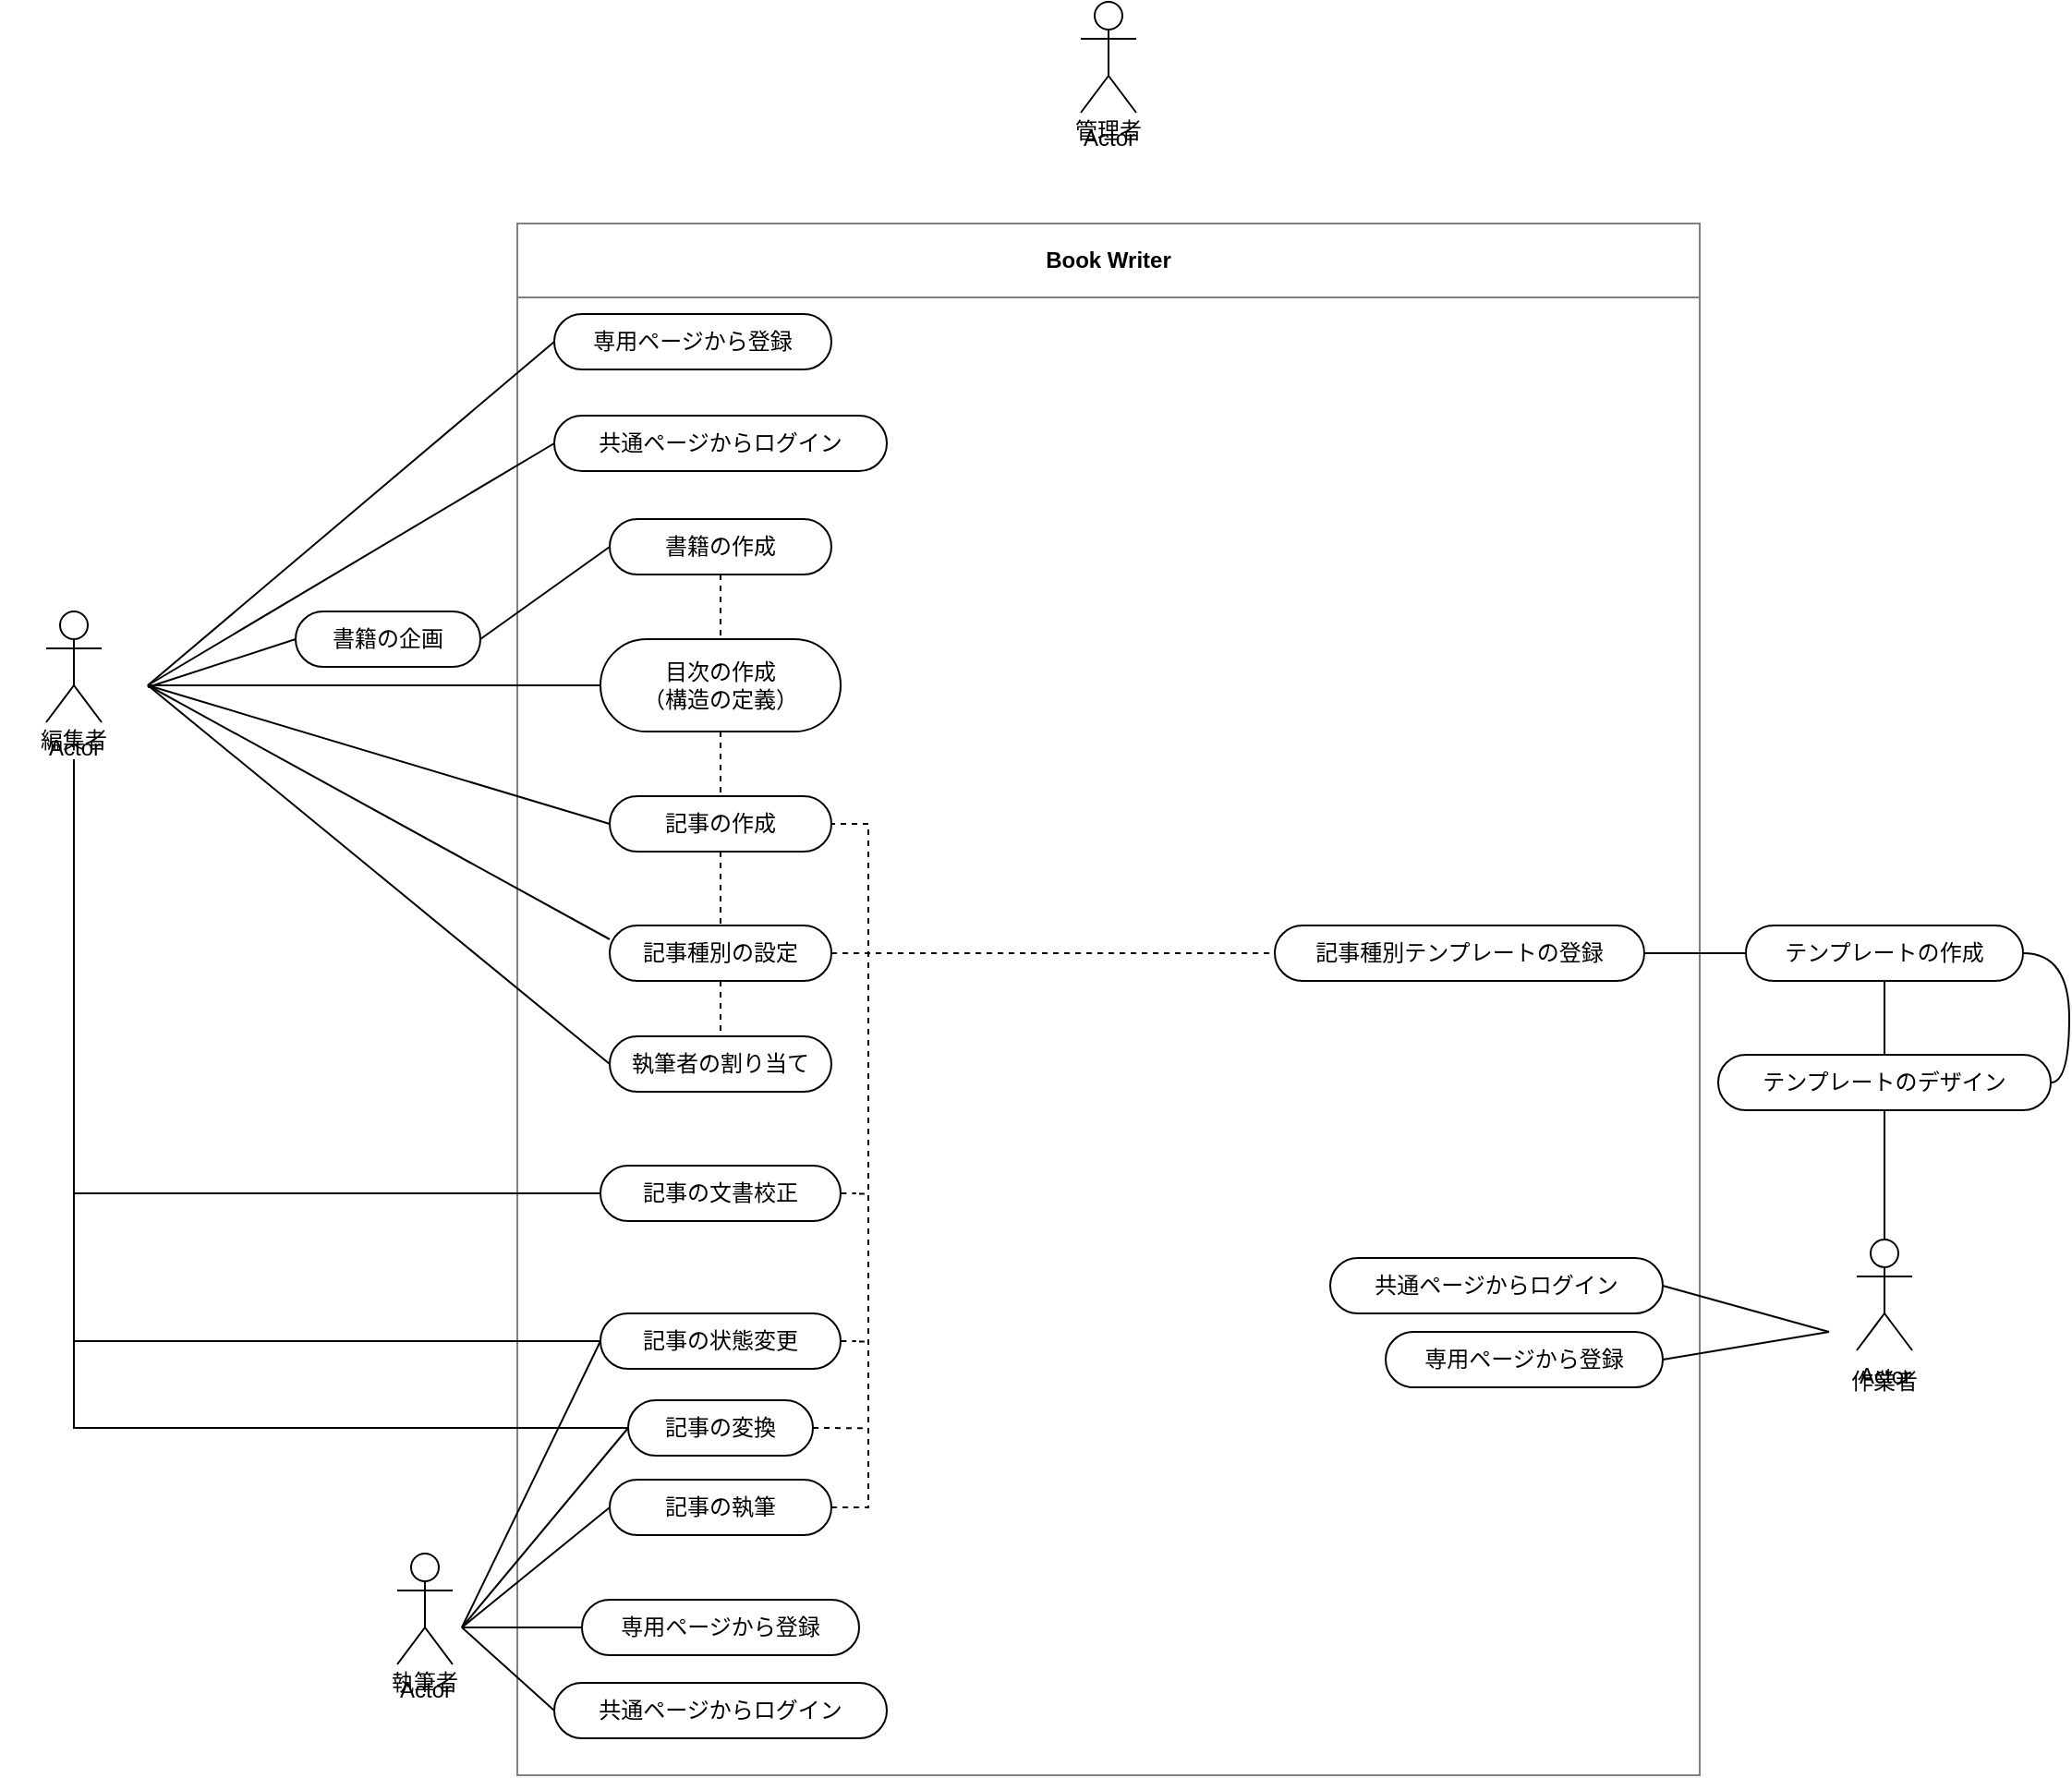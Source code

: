 <mxfile>
    <diagram id="3ieZsHlMQ_6X4TRrmow1" name="ページ1">
        <mxGraphModel dx="1290" dy="555" grid="1" gridSize="10" guides="1" tooltips="1" connect="1" arrows="1" fold="1" page="1" pageScale="1" pageWidth="1169" pageHeight="827" background="#FFFFFF" math="0" shadow="0">
            <root>
                <mxCell id="0"/>
                <mxCell id="1" style="locked=1;" parent="0"/>
                <mxCell id="99" value="Book Writer" style="swimlane;whiteSpace=wrap;html=1;strokeColor=#808080;fontColor=#000000;fillColor=none;startSize=40;" vertex="1" parent="1">
                    <mxGeometry x="320" y="280" width="640" height="840" as="geometry"/>
                </mxCell>
                <mxCell id="100" value="アクター" parent="0"/>
                <mxCell id="101" value="" style="group" vertex="1" connectable="0" parent="100">
                    <mxGeometry x="40" y="490" width="80" height="80" as="geometry"/>
                </mxCell>
                <mxCell id="102" value="Actor" style="shape=umlActor;verticalLabelPosition=bottom;verticalAlign=top;html=1;outlineConnect=0;strokeColor=#000000;" vertex="1" parent="101">
                    <mxGeometry x="25" width="30" height="60" as="geometry"/>
                </mxCell>
                <mxCell id="103" value="&lt;font color=&quot;#000000&quot;&gt;編集者&lt;/font&gt;" style="text;strokeColor=none;align=center;fillColor=none;html=1;verticalAlign=middle;whiteSpace=wrap;rounded=0;fontFamily=Helvetica;fontSize=12;fontColor=default;" vertex="1" parent="101">
                    <mxGeometry y="60" width="80" height="20" as="geometry"/>
                </mxCell>
                <mxCell id="104" value="" style="group" vertex="1" connectable="0" parent="100">
                    <mxGeometry x="230" y="1000" width="80" height="80" as="geometry"/>
                </mxCell>
                <mxCell id="105" value="" style="group" vertex="1" connectable="0" parent="104">
                    <mxGeometry width="80" height="80" as="geometry"/>
                </mxCell>
                <mxCell id="106" value="Actor" style="shape=umlActor;verticalLabelPosition=bottom;verticalAlign=top;html=1;outlineConnect=0;strokeColor=#000000;" vertex="1" parent="105">
                    <mxGeometry x="25" width="30" height="60" as="geometry"/>
                </mxCell>
                <mxCell id="183" value="" style="edgeStyle=none;html=1;dashed=1;strokeColor=#000000;fontColor=#000000;startArrow=none;startFill=0;endArrow=none;endFill=0;" edge="1" parent="105" source="107" target="106">
                    <mxGeometry relative="1" as="geometry"/>
                </mxCell>
                <mxCell id="107" value="&lt;font color=&quot;#000000&quot;&gt;執筆者&lt;/font&gt;" style="text;strokeColor=none;align=center;fillColor=none;html=1;verticalAlign=middle;whiteSpace=wrap;rounded=0;fontFamily=Helvetica;fontSize=12;fontColor=default;" vertex="1" parent="105">
                    <mxGeometry y="60" width="80" height="20" as="geometry"/>
                </mxCell>
                <mxCell id="108" value="" style="group" vertex="1" connectable="0" parent="100">
                    <mxGeometry x="600" y="160" width="80" height="80" as="geometry"/>
                </mxCell>
                <mxCell id="109" value="Actor" style="shape=umlActor;verticalLabelPosition=bottom;verticalAlign=top;html=1;outlineConnect=0;strokeColor=#000000;" vertex="1" parent="108">
                    <mxGeometry x="25" width="30" height="60" as="geometry"/>
                </mxCell>
                <mxCell id="110" value="&lt;font color=&quot;#000000&quot;&gt;管理者&lt;/font&gt;" style="text;strokeColor=none;align=center;fillColor=none;html=1;verticalAlign=middle;whiteSpace=wrap;rounded=0;fontFamily=Helvetica;fontSize=12;fontColor=default;" vertex="1" parent="108">
                    <mxGeometry y="60" width="80" height="20" as="geometry"/>
                </mxCell>
                <mxCell id="119" value="" style="startArrow=none;endArrow=none;segment=10;sourcePerimeterSpacing=0;targetPerimeterSpacing=0;fontFamily=Helvetica;fontSize=12;fontColor=#000000;rounded=0;strokeColor=#000000;entryX=0.5;entryY=0;entryDx=0;entryDy=0;dashed=1;exitX=0.5;exitY=1;exitDx=0;exitDy=0;" edge="1" parent="100" source="125" target="121">
                    <mxGeometry relative="1" as="geometry">
                        <mxPoint x="430" y="760" as="sourcePoint"/>
                        <mxPoint x="450" y="325" as="targetPoint"/>
                    </mxGeometry>
                </mxCell>
                <mxCell id="121" value="執筆者の割り当て" style="whiteSpace=wrap;html=1;rounded=1;arcSize=50;align=center;verticalAlign=middle;strokeWidth=1;autosize=1;spacing=4;treeFolding=1;treeMoving=1;newEdgeStyle={&quot;edgeStyle&quot;:&quot;entityRelationEdgeStyle&quot;,&quot;startArrow&quot;:&quot;none&quot;,&quot;endArrow&quot;:&quot;none&quot;,&quot;segment&quot;:10,&quot;curved&quot;:1,&quot;sourcePerimeterSpacing&quot;:0,&quot;targetPerimeterSpacing&quot;:0};strokeColor=#000000;fontFamily=Helvetica;fontSize=12;fontColor=#000000;fillColor=none;fillStyle=auto;" vertex="1" parent="100">
                    <mxGeometry x="370" y="720" width="120" height="30" as="geometry"/>
                </mxCell>
                <mxCell id="155" value="目次の作成&lt;br&gt;（構造の定義）" style="whiteSpace=wrap;html=1;rounded=1;arcSize=50;align=center;verticalAlign=middle;strokeWidth=1;autosize=1;spacing=4;treeFolding=1;treeMoving=1;newEdgeStyle={&quot;edgeStyle&quot;:&quot;entityRelationEdgeStyle&quot;,&quot;startArrow&quot;:&quot;none&quot;,&quot;endArrow&quot;:&quot;none&quot;,&quot;segment&quot;:10,&quot;curved&quot;:1,&quot;sourcePerimeterSpacing&quot;:0,&quot;targetPerimeterSpacing&quot;:0};strokeColor=#000000;fontFamily=Helvetica;fontSize=12;fontColor=#000000;fillColor=none;fillStyle=auto;" vertex="1" parent="100">
                    <mxGeometry x="365" y="505" width="130" height="50" as="geometry"/>
                </mxCell>
                <mxCell id="180" style="edgeStyle=entityRelationEdgeStyle;html=1;startArrow=none;endArrow=none;segment=10;curved=1;sourcePerimeterSpacing=0;targetPerimeterSpacing=0;exitX=1;exitY=0.5;exitDx=0;exitDy=0;dashed=1;strokeColor=#000000;fontColor=#000000;" edge="1" parent="100" source="122">
                    <mxGeometry relative="1" as="geometry">
                        <mxPoint x="510" y="805.286" as="targetPoint"/>
                    </mxGeometry>
                </mxCell>
                <mxCell id="122" value="記事の文書校正" style="whiteSpace=wrap;html=1;rounded=1;arcSize=50;align=center;verticalAlign=middle;strokeWidth=1;autosize=1;spacing=4;treeFolding=1;treeMoving=1;newEdgeStyle={&quot;edgeStyle&quot;:&quot;entityRelationEdgeStyle&quot;,&quot;startArrow&quot;:&quot;none&quot;,&quot;endArrow&quot;:&quot;none&quot;,&quot;segment&quot;:10,&quot;curved&quot;:1,&quot;sourcePerimeterSpacing&quot;:0,&quot;targetPerimeterSpacing&quot;:0};strokeColor=#000000;fontFamily=Helvetica;fontSize=12;fontColor=#000000;fillColor=none;fillStyle=auto;" vertex="1" parent="100">
                    <mxGeometry x="365" y="790" width="130" height="30" as="geometry"/>
                </mxCell>
                <mxCell id="123" value="" style="group" vertex="1" connectable="0" parent="100">
                    <mxGeometry x="370" y="590" width="120" height="30" as="geometry"/>
                </mxCell>
                <mxCell id="124" value="記事の作成" style="whiteSpace=wrap;html=1;rounded=1;arcSize=50;align=center;verticalAlign=middle;strokeWidth=1;autosize=1;spacing=4;treeFolding=1;treeMoving=1;newEdgeStyle={&quot;edgeStyle&quot;:&quot;entityRelationEdgeStyle&quot;,&quot;startArrow&quot;:&quot;none&quot;,&quot;endArrow&quot;:&quot;none&quot;,&quot;segment&quot;:10,&quot;curved&quot;:1,&quot;sourcePerimeterSpacing&quot;:0,&quot;targetPerimeterSpacing&quot;:0};strokeColor=#000000;fontFamily=Helvetica;fontSize=12;fontColor=#000000;fillColor=none;fillStyle=auto;" vertex="1" parent="123">
                    <mxGeometry width="120" height="30" as="geometry"/>
                </mxCell>
                <mxCell id="125" value="記事種別の設定" style="whiteSpace=wrap;html=1;rounded=1;arcSize=50;align=center;verticalAlign=middle;strokeWidth=1;autosize=1;spacing=4;treeFolding=1;treeMoving=1;newEdgeStyle={&quot;edgeStyle&quot;:&quot;entityRelationEdgeStyle&quot;,&quot;startArrow&quot;:&quot;none&quot;,&quot;endArrow&quot;:&quot;none&quot;,&quot;segment&quot;:10,&quot;curved&quot;:1,&quot;sourcePerimeterSpacing&quot;:0,&quot;targetPerimeterSpacing&quot;:0};strokeColor=#000000;fontFamily=Helvetica;fontSize=12;fontColor=#000000;fillColor=none;fillStyle=auto;" vertex="1" parent="100">
                    <mxGeometry x="370" y="660" width="120" height="30" as="geometry"/>
                </mxCell>
                <mxCell id="126" value="テンプレートのデザイン" style="whiteSpace=wrap;html=1;rounded=1;arcSize=50;align=center;verticalAlign=middle;strokeWidth=1;autosize=1;spacing=4;treeFolding=1;treeMoving=1;newEdgeStyle={&quot;edgeStyle&quot;:&quot;entityRelationEdgeStyle&quot;,&quot;startArrow&quot;:&quot;none&quot;,&quot;endArrow&quot;:&quot;none&quot;,&quot;segment&quot;:10,&quot;curved&quot;:1,&quot;sourcePerimeterSpacing&quot;:0,&quot;targetPerimeterSpacing&quot;:0};strokeColor=#000000;fontFamily=Helvetica;fontSize=12;fontColor=#000000;fillColor=none;fillStyle=auto;" vertex="1" parent="100">
                    <mxGeometry x="970" y="730" width="180" height="30" as="geometry"/>
                </mxCell>
                <mxCell id="127" value="" style="edgeStyle=entityRelationEdgeStyle;html=1;startArrow=none;endArrow=none;segment=10;curved=1;sourcePerimeterSpacing=0;targetPerimeterSpacing=0;fontColor=#000000;" edge="1" parent="100" source="128" target="126">
                    <mxGeometry relative="1" as="geometry"/>
                </mxCell>
                <mxCell id="128" value="テンプレートの作成" style="whiteSpace=wrap;html=1;rounded=1;arcSize=50;align=center;verticalAlign=middle;strokeWidth=1;autosize=1;spacing=4;treeFolding=1;treeMoving=1;newEdgeStyle={&quot;edgeStyle&quot;:&quot;entityRelationEdgeStyle&quot;,&quot;startArrow&quot;:&quot;none&quot;,&quot;endArrow&quot;:&quot;none&quot;,&quot;segment&quot;:10,&quot;curved&quot;:1,&quot;sourcePerimeterSpacing&quot;:0,&quot;targetPerimeterSpacing&quot;:0};strokeColor=#000000;fontFamily=Helvetica;fontSize=12;fontColor=#000000;fillColor=none;fillStyle=auto;" vertex="1" parent="100">
                    <mxGeometry x="985" y="660" width="150" height="30" as="geometry"/>
                </mxCell>
                <mxCell id="129" value="記事種別テンプレートの登録" style="whiteSpace=wrap;html=1;rounded=1;arcSize=50;align=center;verticalAlign=middle;strokeWidth=1;autosize=1;spacing=4;treeFolding=1;treeMoving=1;newEdgeStyle={&quot;edgeStyle&quot;:&quot;entityRelationEdgeStyle&quot;,&quot;startArrow&quot;:&quot;none&quot;,&quot;endArrow&quot;:&quot;none&quot;,&quot;segment&quot;:10,&quot;curved&quot;:1,&quot;sourcePerimeterSpacing&quot;:0,&quot;targetPerimeterSpacing&quot;:0};strokeColor=#000000;fontFamily=Helvetica;fontSize=12;fontColor=#000000;fillColor=none;fillStyle=auto;" vertex="1" parent="100">
                    <mxGeometry x="730" y="660" width="200" height="30" as="geometry"/>
                </mxCell>
                <mxCell id="130" value="" style="startArrow=none;endArrow=none;segment=10;sourcePerimeterSpacing=0;targetPerimeterSpacing=0;fontFamily=Helvetica;fontSize=12;fontColor=#000000;rounded=0;strokeColor=#000000;entryX=0;entryY=0.25;entryDx=0;entryDy=0;" edge="1" parent="100" target="125">
                    <mxGeometry relative="1" as="geometry">
                        <mxPoint x="120" y="530" as="sourcePoint"/>
                        <mxPoint x="300" y="670" as="targetPoint"/>
                    </mxGeometry>
                </mxCell>
                <mxCell id="131" value="" style="startArrow=none;endArrow=none;segment=10;sourcePerimeterSpacing=0;targetPerimeterSpacing=0;fontFamily=Helvetica;fontSize=12;fontColor=#000000;rounded=0;strokeColor=#000000;exitX=1;exitY=0.5;exitDx=0;exitDy=0;dashed=1;entryX=0;entryY=0.5;entryDx=0;entryDy=0;" edge="1" parent="100" source="125" target="129">
                    <mxGeometry relative="1" as="geometry">
                        <mxPoint x="570" y="325" as="sourcePoint"/>
                        <mxPoint x="720" y="690" as="targetPoint"/>
                    </mxGeometry>
                </mxCell>
                <mxCell id="132" value="" style="startArrow=none;endArrow=none;segment=10;sourcePerimeterSpacing=0;targetPerimeterSpacing=0;fontFamily=Helvetica;fontSize=12;fontColor=#000000;rounded=0;strokeColor=#000000;exitX=0.5;exitY=1;exitDx=0;exitDy=0;entryX=0.5;entryY=0;entryDx=0;entryDy=0;entryPerimeter=0;" edge="1" parent="100" source="126" target="112">
                    <mxGeometry relative="1" as="geometry">
                        <mxPoint x="855" y="340" as="sourcePoint"/>
                        <mxPoint x="1030" y="860" as="targetPoint"/>
                    </mxGeometry>
                </mxCell>
                <mxCell id="134" value="" style="startArrow=none;endArrow=none;segment=10;sourcePerimeterSpacing=0;targetPerimeterSpacing=0;fontFamily=Helvetica;fontSize=12;fontColor=#000000;rounded=0;strokeColor=#000000;entryX=1;entryY=0.5;entryDx=0;entryDy=0;" edge="1" parent="100" target="138">
                    <mxGeometry relative="1" as="geometry">
                        <mxPoint x="1030" y="880" as="sourcePoint"/>
                        <mxPoint x="840" y="509" as="targetPoint"/>
                    </mxGeometry>
                </mxCell>
                <mxCell id="150" value="" style="startArrow=none;endArrow=none;segment=10;sourcePerimeterSpacing=0;targetPerimeterSpacing=0;fontFamily=Helvetica;fontSize=12;fontColor=#000000;rounded=0;strokeColor=#000000;entryX=1;entryY=0.5;entryDx=0;entryDy=0;" edge="1" parent="100" target="142">
                    <mxGeometry relative="1" as="geometry">
                        <mxPoint x="1030" y="880" as="sourcePoint"/>
                        <mxPoint x="950" y="955.0" as="targetPoint"/>
                    </mxGeometry>
                </mxCell>
                <mxCell id="135" value="" style="startArrow=none;endArrow=none;segment=10;sourcePerimeterSpacing=0;targetPerimeterSpacing=0;fontFamily=Helvetica;fontSize=12;fontColor=#000000;rounded=0;strokeColor=#000000;entryX=0.5;entryY=0;entryDx=0;entryDy=0;exitX=0.5;exitY=1;exitDx=0;exitDy=0;" edge="1" parent="100" source="128" target="126">
                    <mxGeometry relative="1" as="geometry">
                        <mxPoint x="1060" y="760" as="sourcePoint"/>
                        <mxPoint x="1020" y="320" as="targetPoint"/>
                    </mxGeometry>
                </mxCell>
                <mxCell id="136" value="" style="startArrow=none;endArrow=none;segment=10;sourcePerimeterSpacing=0;targetPerimeterSpacing=0;fontFamily=Helvetica;fontSize=12;fontColor=#000000;rounded=0;strokeColor=#000000;entryX=0;entryY=0.5;entryDx=0;entryDy=0;exitX=1;exitY=0.5;exitDx=0;exitDy=0;" edge="1" parent="100" source="129" target="128">
                    <mxGeometry relative="1" as="geometry">
                        <mxPoint x="1040" y="580" as="sourcePoint"/>
                        <mxPoint x="760" y="510" as="targetPoint"/>
                    </mxGeometry>
                </mxCell>
                <mxCell id="137" value="専用ページから登録" style="whiteSpace=wrap;html=1;rounded=1;arcSize=50;align=center;verticalAlign=middle;strokeWidth=1;autosize=1;spacing=4;treeFolding=1;treeMoving=1;newEdgeStyle={&quot;edgeStyle&quot;:&quot;entityRelationEdgeStyle&quot;,&quot;startArrow&quot;:&quot;none&quot;,&quot;endArrow&quot;:&quot;none&quot;,&quot;segment&quot;:10,&quot;curved&quot;:1,&quot;sourcePerimeterSpacing&quot;:0,&quot;targetPerimeterSpacing&quot;:0};strokeColor=#000000;fontFamily=Helvetica;fontSize=12;fontColor=#000000;fillColor=none;fillStyle=auto;" vertex="1" parent="100">
                    <mxGeometry x="340" y="329" width="150" height="30" as="geometry"/>
                </mxCell>
                <mxCell id="158" value="専用ページから登録" style="whiteSpace=wrap;html=1;rounded=1;arcSize=50;align=center;verticalAlign=middle;strokeWidth=1;autosize=1;spacing=4;treeFolding=1;treeMoving=1;newEdgeStyle={&quot;edgeStyle&quot;:&quot;entityRelationEdgeStyle&quot;,&quot;startArrow&quot;:&quot;none&quot;,&quot;endArrow&quot;:&quot;none&quot;,&quot;segment&quot;:10,&quot;curved&quot;:1,&quot;sourcePerimeterSpacing&quot;:0,&quot;targetPerimeterSpacing&quot;:0};strokeColor=#000000;fontFamily=Helvetica;fontSize=12;fontColor=#000000;fillColor=none;fillStyle=auto;" vertex="1" parent="100">
                    <mxGeometry x="355" y="1025" width="150" height="30" as="geometry"/>
                </mxCell>
                <mxCell id="138" value="専用ページから登録" style="whiteSpace=wrap;html=1;rounded=1;arcSize=50;align=center;verticalAlign=middle;strokeWidth=1;autosize=1;spacing=4;treeFolding=1;treeMoving=1;newEdgeStyle={&quot;edgeStyle&quot;:&quot;entityRelationEdgeStyle&quot;,&quot;startArrow&quot;:&quot;none&quot;,&quot;endArrow&quot;:&quot;none&quot;,&quot;segment&quot;:10,&quot;curved&quot;:1,&quot;sourcePerimeterSpacing&quot;:0,&quot;targetPerimeterSpacing&quot;:0};strokeColor=#000000;fontFamily=Helvetica;fontSize=12;fontColor=#000000;fillColor=none;fillStyle=auto;" vertex="1" parent="100">
                    <mxGeometry x="790" y="880" width="150" height="30" as="geometry"/>
                </mxCell>
                <mxCell id="139" value="" style="startArrow=none;endArrow=none;segment=10;sourcePerimeterSpacing=0;targetPerimeterSpacing=0;fontFamily=Helvetica;fontSize=12;fontColor=#000000;rounded=0;strokeColor=#000000;entryX=0;entryY=0.5;entryDx=0;entryDy=0;" edge="1" parent="100" target="137">
                    <mxGeometry relative="1" as="geometry">
                        <mxPoint x="120" y="530" as="sourcePoint"/>
                    </mxGeometry>
                </mxCell>
                <mxCell id="140" value="" style="startArrow=none;endArrow=none;segment=10;sourcePerimeterSpacing=0;targetPerimeterSpacing=0;fontFamily=Helvetica;fontSize=12;fontColor=#000000;rounded=0;strokeColor=#000000;entryX=0;entryY=0.5;entryDx=0;entryDy=0;" edge="1" parent="100" target="141">
                    <mxGeometry relative="1" as="geometry">
                        <mxPoint x="120" y="530" as="sourcePoint"/>
                        <mxPoint x="170.0" y="374" as="targetPoint"/>
                    </mxGeometry>
                </mxCell>
                <mxCell id="141" value="共通ページからログイン" style="whiteSpace=wrap;html=1;rounded=1;arcSize=50;align=center;verticalAlign=middle;strokeWidth=1;autosize=1;spacing=4;treeFolding=1;treeMoving=1;newEdgeStyle={&quot;edgeStyle&quot;:&quot;entityRelationEdgeStyle&quot;,&quot;startArrow&quot;:&quot;none&quot;,&quot;endArrow&quot;:&quot;none&quot;,&quot;segment&quot;:10,&quot;curved&quot;:1,&quot;sourcePerimeterSpacing&quot;:0,&quot;targetPerimeterSpacing&quot;:0};strokeColor=#000000;fontFamily=Helvetica;fontSize=12;fontColor=#000000;fillColor=none;fillStyle=auto;" vertex="1" parent="100">
                    <mxGeometry x="340" y="384" width="180" height="30" as="geometry"/>
                </mxCell>
                <mxCell id="159" value="共通ページからログイン" style="whiteSpace=wrap;html=1;rounded=1;arcSize=50;align=center;verticalAlign=middle;strokeWidth=1;autosize=1;spacing=4;treeFolding=1;treeMoving=1;newEdgeStyle={&quot;edgeStyle&quot;:&quot;entityRelationEdgeStyle&quot;,&quot;startArrow&quot;:&quot;none&quot;,&quot;endArrow&quot;:&quot;none&quot;,&quot;segment&quot;:10,&quot;curved&quot;:1,&quot;sourcePerimeterSpacing&quot;:0,&quot;targetPerimeterSpacing&quot;:0};strokeColor=#000000;fontFamily=Helvetica;fontSize=12;fontColor=#000000;fillColor=none;fillStyle=auto;" vertex="1" parent="100">
                    <mxGeometry x="340" y="1070" width="180" height="30" as="geometry"/>
                </mxCell>
                <mxCell id="142" value="共通ページからログイン" style="whiteSpace=wrap;html=1;rounded=1;arcSize=50;align=center;verticalAlign=middle;strokeWidth=1;autosize=1;spacing=4;treeFolding=1;treeMoving=1;newEdgeStyle={&quot;edgeStyle&quot;:&quot;entityRelationEdgeStyle&quot;,&quot;startArrow&quot;:&quot;none&quot;,&quot;endArrow&quot;:&quot;none&quot;,&quot;segment&quot;:10,&quot;curved&quot;:1,&quot;sourcePerimeterSpacing&quot;:0,&quot;targetPerimeterSpacing&quot;:0};strokeColor=#000000;fontFamily=Helvetica;fontSize=12;fontColor=#000000;fillColor=none;fillStyle=auto;" vertex="1" parent="100">
                    <mxGeometry x="760" y="840" width="180" height="30" as="geometry"/>
                </mxCell>
                <mxCell id="143" value="" style="startArrow=none;endArrow=none;segment=10;sourcePerimeterSpacing=0;targetPerimeterSpacing=0;fontFamily=Helvetica;fontSize=12;fontColor=#000000;rounded=0;strokeColor=#000000;entryX=0;entryY=0.5;entryDx=0;entryDy=0;" edge="1" parent="100" target="156">
                    <mxGeometry relative="1" as="geometry">
                        <mxPoint x="120.0" y="531" as="sourcePoint"/>
                    </mxGeometry>
                </mxCell>
                <mxCell id="160" value="" style="startArrow=none;endArrow=none;segment=10;sourcePerimeterSpacing=0;targetPerimeterSpacing=0;fontFamily=Helvetica;fontSize=12;fontColor=#000000;rounded=0;strokeColor=#000000;entryX=0;entryY=0.5;entryDx=0;entryDy=0;" edge="1" parent="100" target="155">
                    <mxGeometry relative="1" as="geometry">
                        <mxPoint x="120" y="530" as="sourcePoint"/>
                        <mxPoint x="200" y="434" as="targetPoint"/>
                    </mxGeometry>
                </mxCell>
                <mxCell id="161" value="" style="startArrow=none;endArrow=none;segment=10;sourcePerimeterSpacing=0;targetPerimeterSpacing=0;fontFamily=Helvetica;fontSize=12;fontColor=#000000;rounded=0;strokeColor=#000000;entryX=0;entryY=0.5;entryDx=0;entryDy=0;" edge="1" parent="100" target="124">
                    <mxGeometry relative="1" as="geometry">
                        <mxPoint x="120" y="530" as="sourcePoint"/>
                        <mxPoint x="375" y="615" as="targetPoint"/>
                    </mxGeometry>
                </mxCell>
                <mxCell id="163" value="" style="startArrow=none;endArrow=none;segment=10;sourcePerimeterSpacing=0;targetPerimeterSpacing=0;fontFamily=Helvetica;fontSize=12;fontColor=#000000;rounded=0;strokeColor=#000000;entryX=0;entryY=0.5;entryDx=0;entryDy=0;" edge="1" parent="100" target="121">
                    <mxGeometry relative="1" as="geometry">
                        <mxPoint x="120" y="530" as="sourcePoint"/>
                        <mxPoint x="380" y="685" as="targetPoint"/>
                    </mxGeometry>
                </mxCell>
                <mxCell id="157" value="" style="startArrow=none;endArrow=none;segment=10;sourcePerimeterSpacing=0;targetPerimeterSpacing=0;fontFamily=Helvetica;fontSize=12;fontColor=#000000;rounded=0;strokeColor=#000000;exitX=1;exitY=0.5;exitDx=0;exitDy=0;entryX=0;entryY=0.5;entryDx=0;entryDy=0;" edge="1" parent="100" source="156" target="116">
                    <mxGeometry relative="1" as="geometry">
                        <mxPoint x="130.0" y="410" as="sourcePoint"/>
                        <mxPoint x="380" y="480" as="targetPoint"/>
                    </mxGeometry>
                </mxCell>
                <mxCell id="145" value="" style="startArrow=none;endArrow=none;segment=10;sourcePerimeterSpacing=0;targetPerimeterSpacing=0;fontFamily=Helvetica;fontSize=12;fontColor=#000000;rounded=0;strokeColor=#000000;entryX=0;entryY=0.5;entryDx=0;entryDy=0;" edge="1" parent="100" target="147">
                    <mxGeometry relative="1" as="geometry">
                        <mxPoint x="290" y="1040" as="sourcePoint"/>
                        <mxPoint x="560" y="275" as="targetPoint"/>
                    </mxGeometry>
                </mxCell>
                <mxCell id="175" value="" style="startArrow=none;endArrow=none;segment=10;sourcePerimeterSpacing=0;targetPerimeterSpacing=0;fontFamily=Helvetica;fontSize=12;fontColor=#000000;rounded=0;strokeColor=#000000;entryX=0;entryY=0.5;entryDx=0;entryDy=0;" edge="1" parent="100" target="174">
                    <mxGeometry relative="1" as="geometry">
                        <mxPoint x="290" y="1040" as="sourcePoint"/>
                        <mxPoint x="380" y="895" as="targetPoint"/>
                    </mxGeometry>
                </mxCell>
                <mxCell id="189" value="" style="startArrow=none;endArrow=none;segment=10;sourcePerimeterSpacing=0;targetPerimeterSpacing=0;fontFamily=Helvetica;fontSize=12;fontColor=#000000;rounded=0;strokeColor=#000000;entryX=0;entryY=0.5;entryDx=0;entryDy=0;" edge="1" parent="100" target="186">
                    <mxGeometry relative="1" as="geometry">
                        <mxPoint x="290" y="1040" as="sourcePoint"/>
                        <mxPoint x="375" y="895" as="targetPoint"/>
                    </mxGeometry>
                </mxCell>
                <mxCell id="146" value="" style="startArrow=none;endArrow=none;segment=10;sourcePerimeterSpacing=0;targetPerimeterSpacing=0;fontFamily=Helvetica;fontSize=12;fontColor=#000000;rounded=0;strokeColor=#000000;entryX=0;entryY=0.5;entryDx=0;entryDy=0;" edge="1" parent="100" target="158">
                    <mxGeometry relative="1" as="geometry">
                        <mxPoint x="290" y="1040" as="sourcePoint"/>
                        <mxPoint x="270" y="880" as="targetPoint"/>
                    </mxGeometry>
                </mxCell>
                <mxCell id="147" value="記事の執筆" style="whiteSpace=wrap;html=1;rounded=1;arcSize=50;align=center;verticalAlign=middle;strokeWidth=1;autosize=1;spacing=4;treeFolding=1;treeMoving=1;newEdgeStyle={&quot;edgeStyle&quot;:&quot;entityRelationEdgeStyle&quot;,&quot;startArrow&quot;:&quot;none&quot;,&quot;endArrow&quot;:&quot;none&quot;,&quot;segment&quot;:10,&quot;curved&quot;:1,&quot;sourcePerimeterSpacing&quot;:0,&quot;targetPerimeterSpacing&quot;:0};strokeColor=#000000;fontFamily=Helvetica;fontSize=12;fontColor=#000000;fillColor=none;fillStyle=auto;" vertex="1" parent="100">
                    <mxGeometry x="370" y="960" width="120" height="30" as="geometry"/>
                </mxCell>
                <mxCell id="185" style="edgeStyle=entityRelationEdgeStyle;html=1;startArrow=none;endArrow=none;segment=10;curved=1;sourcePerimeterSpacing=0;targetPerimeterSpacing=0;exitX=1;exitY=0.5;exitDx=0;exitDy=0;dashed=1;strokeColor=#000000;fontColor=#000000;" edge="1" parent="100" source="174">
                    <mxGeometry relative="1" as="geometry">
                        <mxPoint x="510" y="885.286" as="targetPoint"/>
                    </mxGeometry>
                </mxCell>
                <mxCell id="174" value="記事の状態変更" style="whiteSpace=wrap;html=1;rounded=1;arcSize=50;align=center;verticalAlign=middle;strokeWidth=1;autosize=1;spacing=4;treeFolding=1;treeMoving=1;newEdgeStyle={&quot;edgeStyle&quot;:&quot;entityRelationEdgeStyle&quot;,&quot;startArrow&quot;:&quot;none&quot;,&quot;endArrow&quot;:&quot;none&quot;,&quot;segment&quot;:10,&quot;curved&quot;:1,&quot;sourcePerimeterSpacing&quot;:0,&quot;targetPerimeterSpacing&quot;:0};strokeColor=#000000;fontFamily=Helvetica;fontSize=12;fontColor=#000000;fillColor=none;fillStyle=auto;" vertex="1" parent="100">
                    <mxGeometry x="365" y="870" width="130" height="30" as="geometry"/>
                </mxCell>
                <mxCell id="187" style="edgeStyle=entityRelationEdgeStyle;html=1;startArrow=none;endArrow=none;segment=10;curved=1;sourcePerimeterSpacing=0;targetPerimeterSpacing=0;exitX=1;exitY=0.5;exitDx=0;exitDy=0;dashed=1;strokeColor=#000000;fontColor=#000000;" edge="1" parent="100" source="186">
                    <mxGeometry relative="1" as="geometry">
                        <mxPoint x="510" y="932.143" as="targetPoint"/>
                    </mxGeometry>
                </mxCell>
                <mxCell id="186" value="記事の変換" style="whiteSpace=wrap;html=1;rounded=1;arcSize=50;align=center;verticalAlign=middle;strokeWidth=1;autosize=1;spacing=4;treeFolding=1;treeMoving=1;newEdgeStyle={&quot;edgeStyle&quot;:&quot;entityRelationEdgeStyle&quot;,&quot;startArrow&quot;:&quot;none&quot;,&quot;endArrow&quot;:&quot;none&quot;,&quot;segment&quot;:10,&quot;curved&quot;:1,&quot;sourcePerimeterSpacing&quot;:0,&quot;targetPerimeterSpacing&quot;:0};strokeColor=#000000;fontFamily=Helvetica;fontSize=12;fontColor=#000000;fillColor=none;fillStyle=auto;" vertex="1" parent="100">
                    <mxGeometry x="380" y="917" width="100" height="30" as="geometry"/>
                </mxCell>
                <mxCell id="149" value="" style="startArrow=none;endArrow=none;segment=10;sourcePerimeterSpacing=0;targetPerimeterSpacing=0;fontFamily=Helvetica;fontSize=12;fontColor=#000000;rounded=0;strokeColor=#000000;exitX=0;exitY=0.5;exitDx=0;exitDy=0;" edge="1" parent="100" source="159">
                    <mxGeometry relative="1" as="geometry">
                        <mxPoint x="260" y="1090" as="sourcePoint"/>
                        <mxPoint x="290" y="1040" as="targetPoint"/>
                    </mxGeometry>
                </mxCell>
                <mxCell id="151" value="" style="group" vertex="1" connectable="0" parent="100">
                    <mxGeometry x="1020" y="830" width="80" height="87" as="geometry"/>
                </mxCell>
                <mxCell id="112" value="Actor" style="shape=umlActor;verticalLabelPosition=bottom;verticalAlign=top;html=1;outlineConnect=0;strokeColor=#000000;" vertex="1" parent="151">
                    <mxGeometry x="25" width="30" height="60" as="geometry"/>
                </mxCell>
                <mxCell id="113" value="&lt;font color=&quot;#000000&quot;&gt;作業者&lt;/font&gt;" style="text;strokeColor=none;align=center;fillColor=none;html=1;verticalAlign=middle;whiteSpace=wrap;rounded=0;fontFamily=Helvetica;fontSize=12;fontColor=default;" vertex="1" parent="151">
                    <mxGeometry y="67" width="80" height="20" as="geometry"/>
                </mxCell>
                <mxCell id="116" value="書籍の作成" style="whiteSpace=wrap;html=1;rounded=1;arcSize=50;align=center;verticalAlign=middle;strokeWidth=1;autosize=1;spacing=4;treeFolding=1;treeMoving=1;newEdgeStyle={&quot;edgeStyle&quot;:&quot;entityRelationEdgeStyle&quot;,&quot;startArrow&quot;:&quot;none&quot;,&quot;endArrow&quot;:&quot;none&quot;,&quot;segment&quot;:10,&quot;curved&quot;:1,&quot;sourcePerimeterSpacing&quot;:0,&quot;targetPerimeterSpacing&quot;:0};strokeColor=#000000;fontFamily=Helvetica;fontSize=12;fontColor=#000000;fillColor=none;fillStyle=auto;" vertex="1" parent="100">
                    <mxGeometry x="370" y="440" width="120" height="30" as="geometry"/>
                </mxCell>
                <mxCell id="156" value="書籍の企画" style="whiteSpace=wrap;html=1;rounded=1;arcSize=50;align=center;verticalAlign=middle;strokeWidth=1;autosize=1;spacing=4;treeFolding=1;treeMoving=1;newEdgeStyle={&quot;edgeStyle&quot;:&quot;entityRelationEdgeStyle&quot;,&quot;startArrow&quot;:&quot;none&quot;,&quot;endArrow&quot;:&quot;none&quot;,&quot;segment&quot;:10,&quot;curved&quot;:1,&quot;sourcePerimeterSpacing&quot;:0,&quot;targetPerimeterSpacing&quot;:0};strokeColor=#000000;fontFamily=Helvetica;fontSize=12;fontColor=#000000;fillColor=none;fillStyle=auto;" vertex="1" parent="100">
                    <mxGeometry x="200" y="490" width="100" height="30" as="geometry"/>
                </mxCell>
                <mxCell id="144" value="" style="startArrow=none;endArrow=none;segment=10;sourcePerimeterSpacing=0;targetPerimeterSpacing=0;fontFamily=Helvetica;fontSize=12;fontColor=#000000;rounded=0;strokeColor=#000000;exitX=0.5;exitY=1;exitDx=0;exitDy=0;entryX=0.5;entryY=0;entryDx=0;entryDy=0;dashed=1;" edge="1" parent="100" source="116" target="155">
                    <mxGeometry relative="1" as="geometry">
                        <mxPoint x="234" y="570" as="sourcePoint"/>
                        <mxPoint x="470" y="560" as="targetPoint"/>
                    </mxGeometry>
                </mxCell>
                <mxCell id="162" value="" style="startArrow=none;endArrow=none;segment=10;sourcePerimeterSpacing=0;targetPerimeterSpacing=0;fontFamily=Helvetica;fontSize=12;fontColor=#000000;rounded=0;strokeColor=#000000;exitX=0.5;exitY=1;exitDx=0;exitDy=0;dashed=1;entryX=0.5;entryY=0;entryDx=0;entryDy=0;" edge="1" parent="100" source="155" target="124">
                    <mxGeometry relative="1" as="geometry">
                        <mxPoint x="440" y="560" as="sourcePoint"/>
                        <mxPoint x="430" y="580" as="targetPoint"/>
                    </mxGeometry>
                </mxCell>
                <mxCell id="164" value="" style="startArrow=none;endArrow=none;segment=10;sourcePerimeterSpacing=0;targetPerimeterSpacing=0;fontFamily=Helvetica;fontSize=12;fontColor=#000000;rounded=0;strokeColor=#000000;exitX=0.5;exitY=1;exitDx=0;exitDy=0;dashed=1;entryX=0.5;entryY=0;entryDx=0;entryDy=0;" edge="1" parent="100" source="124" target="125">
                    <mxGeometry relative="1" as="geometry">
                        <mxPoint x="440" y="640" as="sourcePoint"/>
                        <mxPoint x="440" y="670" as="targetPoint"/>
                    </mxGeometry>
                </mxCell>
                <mxCell id="168" value="" style="edgeStyle=elbowEdgeStyle;elbow=vertical;endArrow=none;html=1;curved=0;rounded=0;endSize=8;startSize=8;strokeColor=#000000;fontColor=#000000;exitX=0.5;exitY=1;exitDx=0;exitDy=0;endFill=0;entryX=0;entryY=0.5;entryDx=0;entryDy=0;" edge="1" parent="100" source="103" target="122">
                    <mxGeometry width="50" height="50" relative="1" as="geometry">
                        <mxPoint x="70" y="680" as="sourcePoint"/>
                        <mxPoint x="290" y="830" as="targetPoint"/>
                        <Array as="points">
                            <mxPoint x="300" y="805"/>
                            <mxPoint x="230" y="812"/>
                        </Array>
                    </mxGeometry>
                </mxCell>
                <mxCell id="181" value="" style="edgeStyle=elbowEdgeStyle;elbow=vertical;endArrow=none;html=1;curved=0;rounded=0;endSize=8;startSize=8;strokeColor=#000000;fontColor=#000000;exitX=0.5;exitY=1;exitDx=0;exitDy=0;endFill=0;entryX=0;entryY=0.5;entryDx=0;entryDy=0;" edge="1" parent="100" target="174">
                    <mxGeometry width="50" height="50" relative="1" as="geometry">
                        <mxPoint x="80" y="610" as="sourcePoint"/>
                        <mxPoint x="365" y="845" as="targetPoint"/>
                        <Array as="points">
                            <mxPoint x="230" y="885"/>
                            <mxPoint x="300" y="845"/>
                            <mxPoint x="230" y="852"/>
                        </Array>
                    </mxGeometry>
                </mxCell>
                <mxCell id="171" value="" style="edgeStyle=elbowEdgeStyle;elbow=horizontal;endArrow=none;html=1;curved=0;rounded=0;endSize=8;startSize=8;strokeColor=#000000;fontColor=#000000;endFill=0;entryX=1;entryY=0.5;entryDx=0;entryDy=0;exitX=1;exitY=0.5;exitDx=0;exitDy=0;dashed=1;" edge="1" parent="100" source="147" target="124">
                    <mxGeometry width="50" height="50" relative="1" as="geometry">
                        <mxPoint x="550" y="810" as="sourcePoint"/>
                        <mxPoint x="550" y="760" as="targetPoint"/>
                        <Array as="points">
                            <mxPoint x="510" y="780"/>
                        </Array>
                    </mxGeometry>
                </mxCell>
                <mxCell id="188" value="" style="edgeStyle=elbowEdgeStyle;elbow=vertical;endArrow=none;html=1;curved=0;rounded=0;endSize=8;startSize=8;strokeColor=#000000;fontColor=#000000;endFill=0;entryX=0;entryY=0.5;entryDx=0;entryDy=0;" edge="1" parent="100" target="186">
                    <mxGeometry width="50" height="50" relative="1" as="geometry">
                        <mxPoint x="80" y="660" as="sourcePoint"/>
                        <mxPoint x="380" y="935" as="targetPoint"/>
                        <Array as="points">
                            <mxPoint x="200" y="932"/>
                            <mxPoint x="80" y="900"/>
                            <mxPoint x="70" y="910"/>
                            <mxPoint x="250" y="932"/>
                            <mxPoint x="245" y="935"/>
                            <mxPoint x="315" y="895"/>
                            <mxPoint x="245" y="902"/>
                        </Array>
                    </mxGeometry>
                </mxCell>
            </root>
        </mxGraphModel>
    </diagram>
</mxfile>
